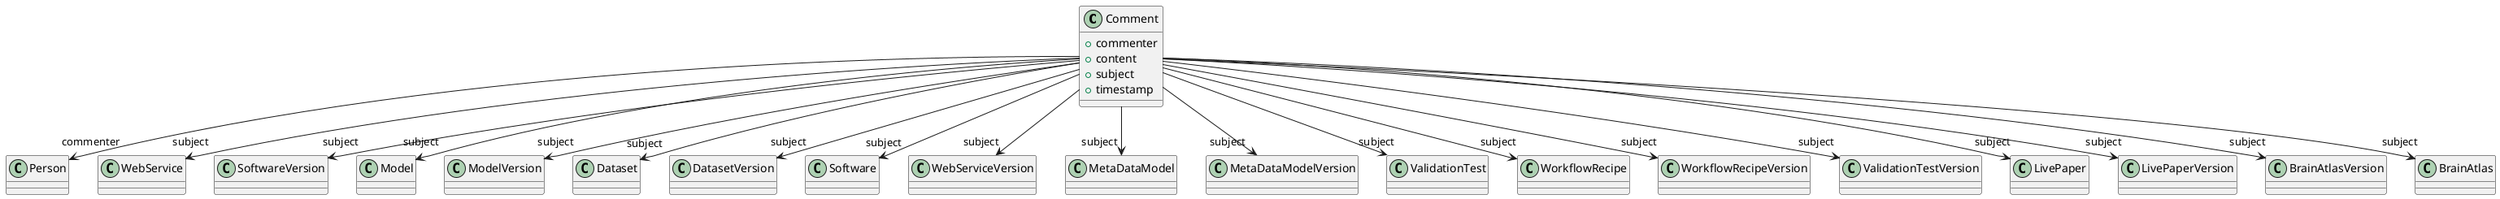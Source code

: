 @startuml
class Comment {
+commenter
+content
+subject
+timestamp

}
Comment -d-> "commenter" Person
Comment -d-> "subject" WebService
Comment -d-> "subject" SoftwareVersion
Comment -d-> "subject" Model
Comment -d-> "subject" ModelVersion
Comment -d-> "subject" Dataset
Comment -d-> "subject" DatasetVersion
Comment -d-> "subject" Software
Comment -d-> "subject" WebServiceVersion
Comment -d-> "subject" MetaDataModel
Comment -d-> "subject" MetaDataModelVersion
Comment -d-> "subject" ValidationTest
Comment -d-> "subject" WorkflowRecipe
Comment -d-> "subject" WorkflowRecipeVersion
Comment -d-> "subject" ValidationTestVersion
Comment -d-> "subject" LivePaper
Comment -d-> "subject" LivePaperVersion
Comment -d-> "subject" BrainAtlasVersion
Comment -d-> "subject" BrainAtlas

@enduml